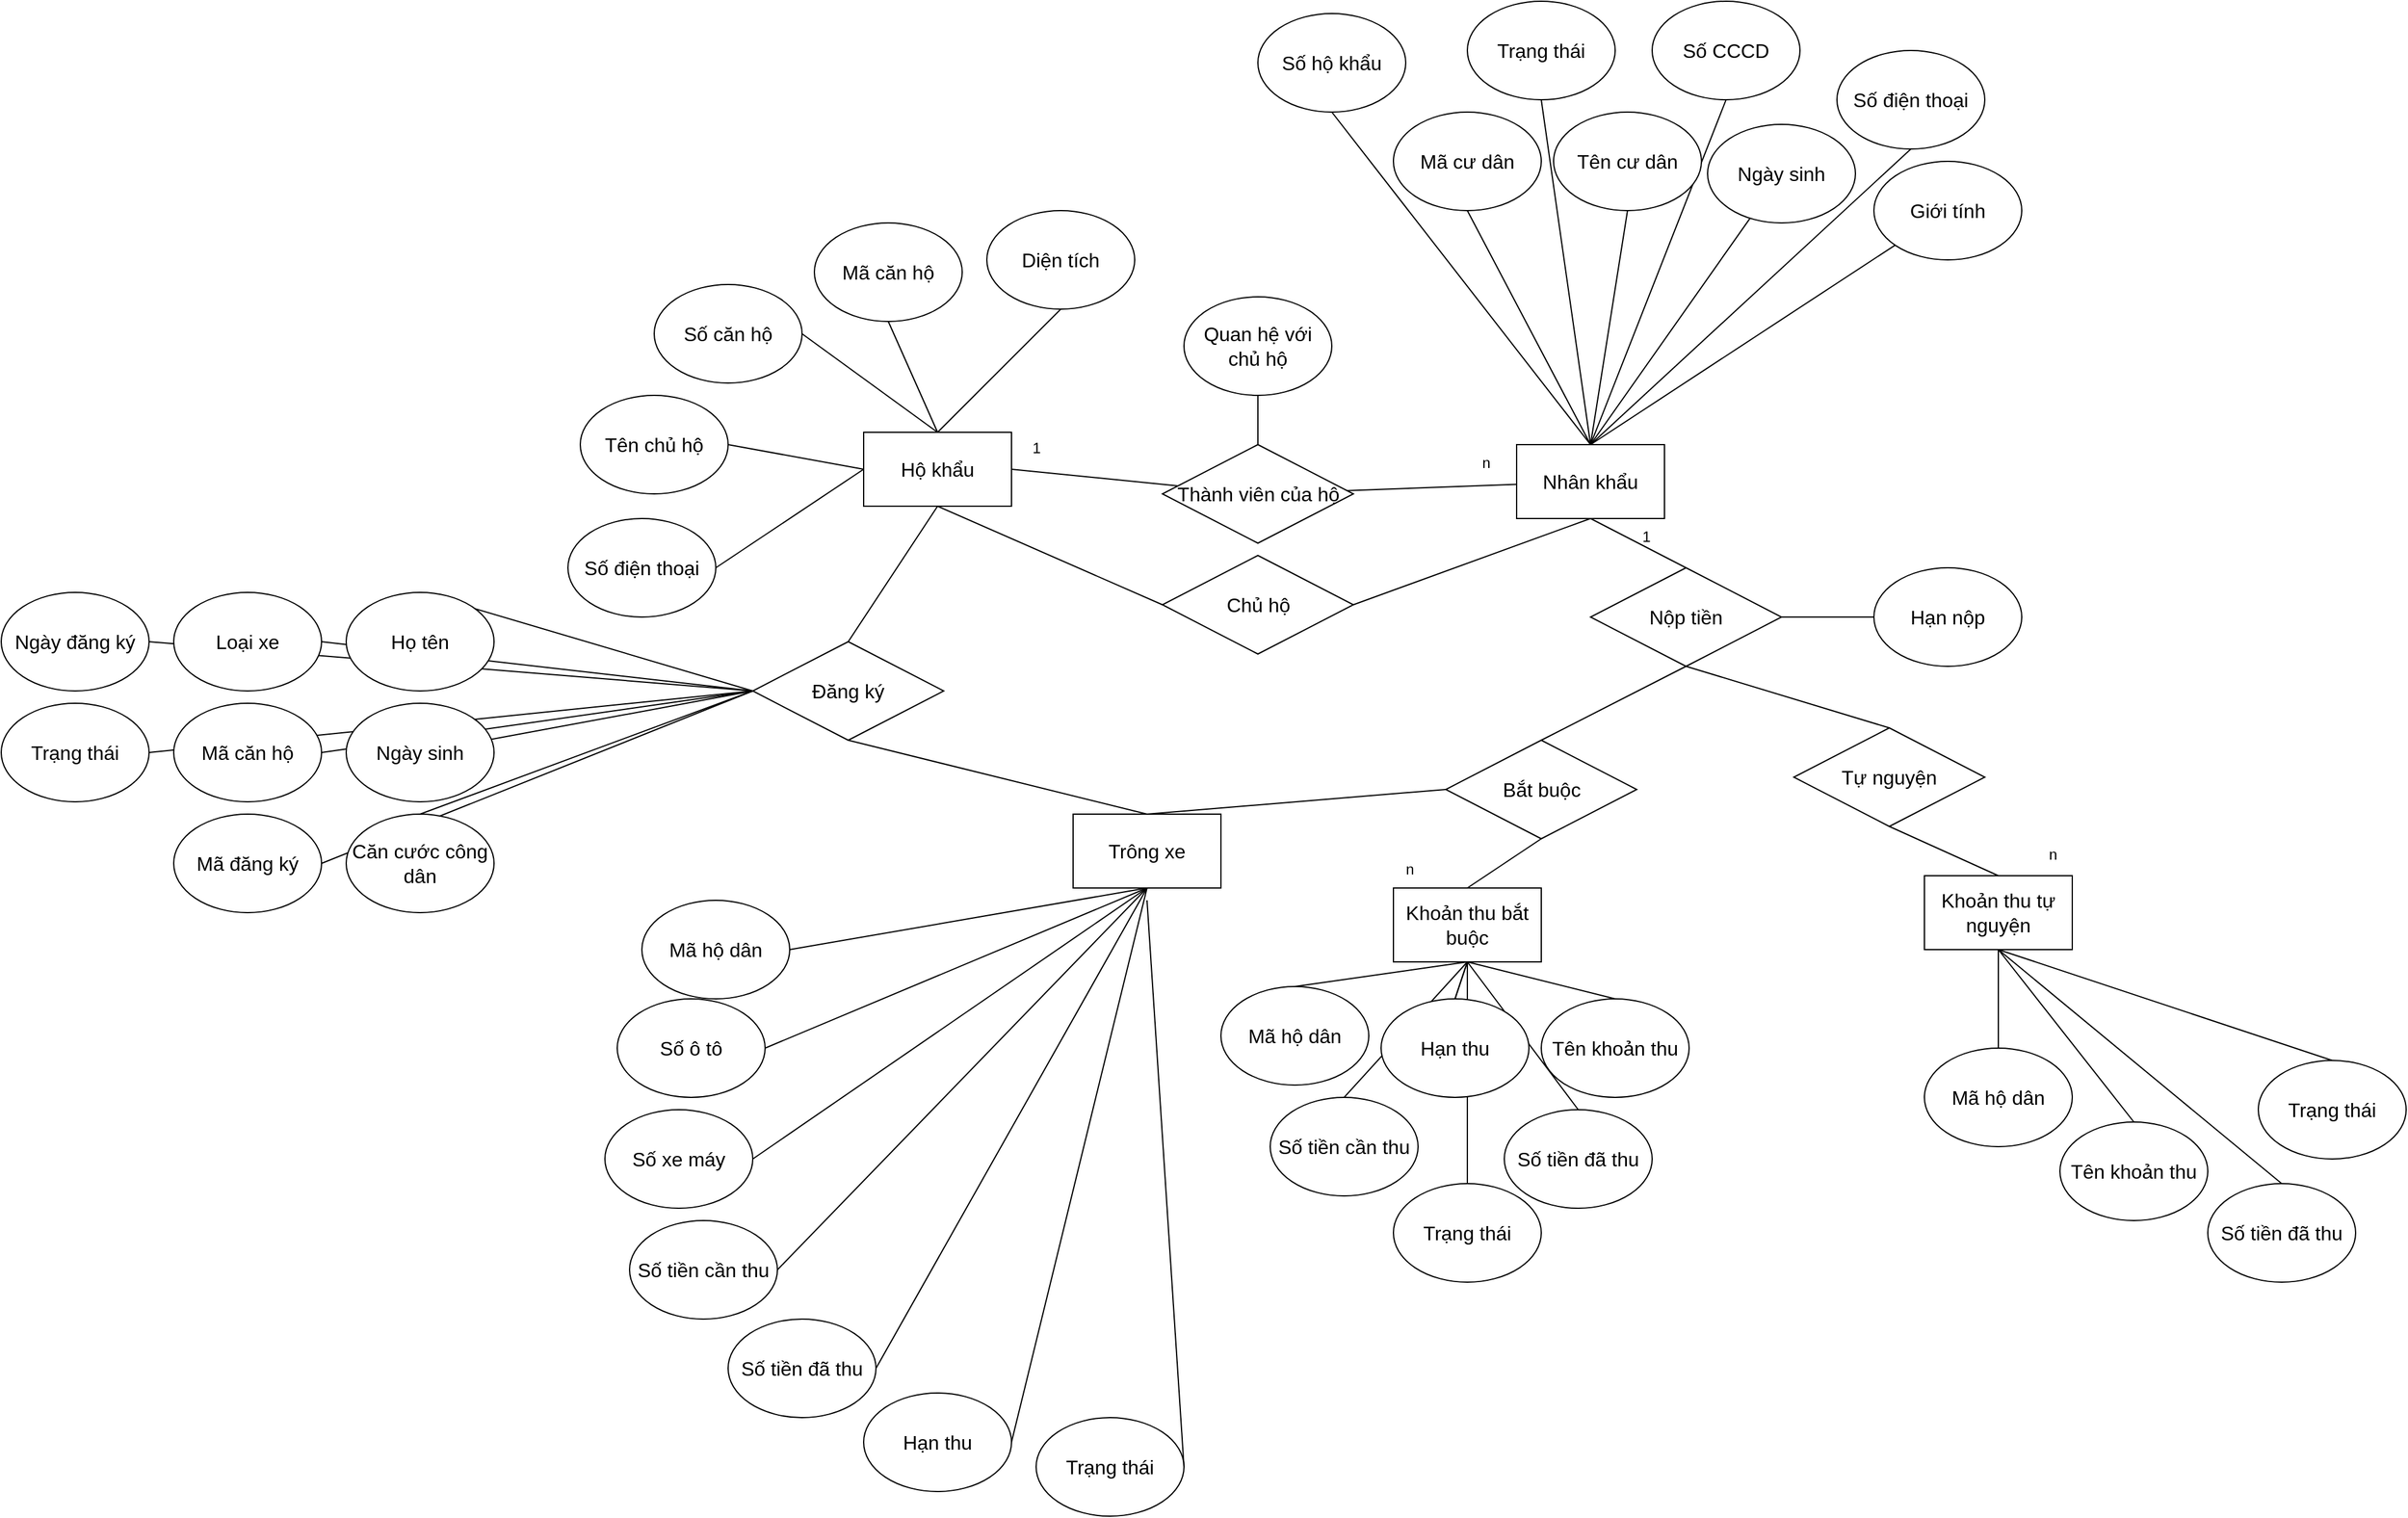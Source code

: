 <mxfile version="25.0.3">
  <diagram name="Trang-1" id="g0CzSQB-_3eGBy-AfXGg">
    <mxGraphModel dx="3452" dy="2592" grid="1" gridSize="10" guides="1" tooltips="1" connect="1" arrows="1" fold="1" page="1" pageScale="1" pageWidth="827" pageHeight="1169" math="0" shadow="0">
      <root>
        <mxCell id="0" />
        <mxCell id="1" parent="0" />
        <mxCell id="qePT4DMza2AUBYwKz2Ps-19" style="rounded=0;orthogonalLoop=1;jettySize=auto;html=1;exitX=0.5;exitY=0;exitDx=0;exitDy=0;entryX=0.5;entryY=1;entryDx=0;entryDy=0;endArrow=none;endFill=0;fontSize=16;" edge="1" parent="1" source="qePT4DMza2AUBYwKz2Ps-1" target="qePT4DMza2AUBYwKz2Ps-17">
          <mxGeometry relative="1" as="geometry" />
        </mxCell>
        <mxCell id="qePT4DMza2AUBYwKz2Ps-71" style="rounded=0;orthogonalLoop=1;jettySize=auto;html=1;exitX=0.5;exitY=1;exitDx=0;exitDy=0;entryX=0.5;entryY=0;entryDx=0;entryDy=0;endArrow=none;endFill=0;fontSize=16;" edge="1" parent="1" source="qePT4DMza2AUBYwKz2Ps-1" target="qePT4DMza2AUBYwKz2Ps-66">
          <mxGeometry relative="1" as="geometry" />
        </mxCell>
        <mxCell id="qePT4DMza2AUBYwKz2Ps-72" style="rounded=0;orthogonalLoop=1;jettySize=auto;html=1;exitX=0.5;exitY=1;exitDx=0;exitDy=0;entryX=0.5;entryY=0;entryDx=0;entryDy=0;endArrow=none;endFill=0;fontSize=16;" edge="1" parent="1" source="qePT4DMza2AUBYwKz2Ps-1" target="qePT4DMza2AUBYwKz2Ps-65">
          <mxGeometry relative="1" as="geometry" />
        </mxCell>
        <mxCell id="qePT4DMza2AUBYwKz2Ps-73" style="rounded=0;orthogonalLoop=1;jettySize=auto;html=1;exitX=0.5;exitY=1;exitDx=0;exitDy=0;entryX=0.5;entryY=0;entryDx=0;entryDy=0;endArrow=none;endFill=0;fontSize=16;" edge="1" parent="1" source="qePT4DMza2AUBYwKz2Ps-1" target="qePT4DMza2AUBYwKz2Ps-67">
          <mxGeometry relative="1" as="geometry" />
        </mxCell>
        <mxCell id="qePT4DMza2AUBYwKz2Ps-74" style="rounded=0;orthogonalLoop=1;jettySize=auto;html=1;exitX=0.5;exitY=1;exitDx=0;exitDy=0;entryX=0.5;entryY=0;entryDx=0;entryDy=0;endArrow=none;endFill=0;fontSize=16;" edge="1" parent="1" source="qePT4DMza2AUBYwKz2Ps-1" target="qePT4DMza2AUBYwKz2Ps-69">
          <mxGeometry relative="1" as="geometry" />
        </mxCell>
        <mxCell id="qePT4DMza2AUBYwKz2Ps-75" style="rounded=0;orthogonalLoop=1;jettySize=auto;html=1;exitX=0.5;exitY=1;exitDx=0;exitDy=0;entryX=0.5;entryY=0;entryDx=0;entryDy=0;endArrow=none;endFill=0;fontSize=16;" edge="1" parent="1" source="qePT4DMza2AUBYwKz2Ps-1" target="qePT4DMza2AUBYwKz2Ps-70">
          <mxGeometry relative="1" as="geometry" />
        </mxCell>
        <mxCell id="qePT4DMza2AUBYwKz2Ps-76" style="rounded=0;orthogonalLoop=1;jettySize=auto;html=1;exitX=0.5;exitY=1;exitDx=0;exitDy=0;entryX=0.5;entryY=0;entryDx=0;entryDy=0;endArrow=none;endFill=0;fontSize=16;" edge="1" parent="1" source="qePT4DMza2AUBYwKz2Ps-1" target="qePT4DMza2AUBYwKz2Ps-68">
          <mxGeometry relative="1" as="geometry" />
        </mxCell>
        <mxCell id="qePT4DMza2AUBYwKz2Ps-21" style="rounded=0;orthogonalLoop=1;jettySize=auto;html=1;exitX=0.5;exitY=0;exitDx=0;exitDy=0;entryX=0.5;entryY=1;entryDx=0;entryDy=0;endArrow=none;endFill=0;fontSize=16;" edge="1" parent="1" source="qePT4DMza2AUBYwKz2Ps-2" target="qePT4DMza2AUBYwKz2Ps-18">
          <mxGeometry relative="1" as="geometry" />
        </mxCell>
        <mxCell id="qePT4DMza2AUBYwKz2Ps-84" style="rounded=0;orthogonalLoop=1;jettySize=auto;html=1;exitX=0.5;exitY=1;exitDx=0;exitDy=0;endArrow=none;endFill=0;fontSize=16;" edge="1" parent="1" source="qePT4DMza2AUBYwKz2Ps-2" target="qePT4DMza2AUBYwKz2Ps-78">
          <mxGeometry relative="1" as="geometry" />
        </mxCell>
        <mxCell id="qePT4DMza2AUBYwKz2Ps-85" style="rounded=0;orthogonalLoop=1;jettySize=auto;html=1;exitX=0.5;exitY=1;exitDx=0;exitDy=0;entryX=0.5;entryY=0;entryDx=0;entryDy=0;endArrow=none;endFill=0;fontSize=16;" edge="1" parent="1" source="qePT4DMza2AUBYwKz2Ps-2" target="qePT4DMza2AUBYwKz2Ps-79">
          <mxGeometry relative="1" as="geometry" />
        </mxCell>
        <mxCell id="qePT4DMza2AUBYwKz2Ps-86" style="rounded=0;orthogonalLoop=1;jettySize=auto;html=1;exitX=0.5;exitY=1;exitDx=0;exitDy=0;entryX=0.5;entryY=0;entryDx=0;entryDy=0;endArrow=none;endFill=0;fontSize=16;" edge="1" parent="1" source="qePT4DMza2AUBYwKz2Ps-2" target="qePT4DMza2AUBYwKz2Ps-81">
          <mxGeometry relative="1" as="geometry" />
        </mxCell>
        <mxCell id="qePT4DMza2AUBYwKz2Ps-87" style="rounded=0;orthogonalLoop=1;jettySize=auto;html=1;exitX=0.5;exitY=1;exitDx=0;exitDy=0;entryX=0.5;entryY=0;entryDx=0;entryDy=0;endArrow=none;endFill=0;fontSize=16;" edge="1" parent="1" source="qePT4DMza2AUBYwKz2Ps-2" target="qePT4DMza2AUBYwKz2Ps-82">
          <mxGeometry relative="1" as="geometry" />
        </mxCell>
        <mxCell id="qePT4DMza2AUBYwKz2Ps-16" style="rounded=0;orthogonalLoop=1;jettySize=auto;html=1;exitX=0.5;exitY=1;exitDx=0;exitDy=0;entryX=0.5;entryY=0;entryDx=0;entryDy=0;endArrow=none;endFill=0;fontSize=16;" edge="1" parent="1" source="qePT4DMza2AUBYwKz2Ps-3" target="qePT4DMza2AUBYwKz2Ps-12">
          <mxGeometry relative="1" as="geometry" />
        </mxCell>
        <mxCell id="qePT4DMza2AUBYwKz2Ps-60" style="rounded=0;orthogonalLoop=1;jettySize=auto;html=1;exitX=0.5;exitY=0;exitDx=0;exitDy=0;entryX=0.5;entryY=1;entryDx=0;entryDy=0;endArrow=none;endFill=0;fontSize=16;" edge="1" parent="1" source="qePT4DMza2AUBYwKz2Ps-3" target="qePT4DMza2AUBYwKz2Ps-54">
          <mxGeometry relative="1" as="geometry" />
        </mxCell>
        <mxCell id="qePT4DMza2AUBYwKz2Ps-61" style="rounded=0;orthogonalLoop=1;jettySize=auto;html=1;exitX=0.5;exitY=0;exitDx=0;exitDy=0;endArrow=none;endFill=0;fontSize=16;" edge="1" parent="1" source="qePT4DMza2AUBYwKz2Ps-3" target="qePT4DMza2AUBYwKz2Ps-52">
          <mxGeometry relative="1" as="geometry" />
        </mxCell>
        <mxCell id="qePT4DMza2AUBYwKz2Ps-62" style="rounded=0;orthogonalLoop=1;jettySize=auto;html=1;exitX=0.5;exitY=0;exitDx=0;exitDy=0;entryX=0.5;entryY=1;entryDx=0;entryDy=0;endArrow=none;endFill=0;fontSize=16;" edge="1" parent="1" source="qePT4DMza2AUBYwKz2Ps-3" target="qePT4DMza2AUBYwKz2Ps-51">
          <mxGeometry relative="1" as="geometry" />
        </mxCell>
        <mxCell id="qePT4DMza2AUBYwKz2Ps-63" style="rounded=0;orthogonalLoop=1;jettySize=auto;html=1;exitX=0.5;exitY=0;exitDx=0;exitDy=0;entryX=0.5;entryY=1;entryDx=0;entryDy=0;endArrow=none;endFill=0;fontSize=16;" edge="1" parent="1" source="qePT4DMza2AUBYwKz2Ps-3" target="qePT4DMza2AUBYwKz2Ps-55">
          <mxGeometry relative="1" as="geometry" />
        </mxCell>
        <mxCell id="qePT4DMza2AUBYwKz2Ps-64" style="rounded=0;orthogonalLoop=1;jettySize=auto;html=1;exitX=0.5;exitY=0;exitDx=0;exitDy=0;entryX=0.5;entryY=1;entryDx=0;entryDy=0;endArrow=none;endFill=0;fontSize=16;" edge="1" parent="1" source="qePT4DMza2AUBYwKz2Ps-3" target="qePT4DMza2AUBYwKz2Ps-53">
          <mxGeometry relative="1" as="geometry" />
        </mxCell>
        <mxCell id="qePT4DMza2AUBYwKz2Ps-14" style="rounded=0;orthogonalLoop=1;jettySize=auto;html=1;exitX=0.5;exitY=1;exitDx=0;exitDy=0;entryX=0;entryY=0.5;entryDx=0;entryDy=0;endArrow=none;endFill=0;fontSize=16;" edge="1" parent="1" source="qePT4DMza2AUBYwKz2Ps-4" target="qePT4DMza2AUBYwKz2Ps-13">
          <mxGeometry relative="1" as="geometry" />
        </mxCell>
        <mxCell id="qePT4DMza2AUBYwKz2Ps-35" style="rounded=0;orthogonalLoop=1;jettySize=auto;html=1;exitX=0.5;exitY=1;exitDx=0;exitDy=0;entryX=0.5;entryY=0;entryDx=0;entryDy=0;endArrow=none;endFill=0;fontSize=16;" edge="1" parent="1" source="qePT4DMza2AUBYwKz2Ps-4" target="qePT4DMza2AUBYwKz2Ps-24">
          <mxGeometry relative="1" as="geometry" />
        </mxCell>
        <mxCell id="qePT4DMza2AUBYwKz2Ps-4" value="Hộ khẩu" style="rounded=0;whiteSpace=wrap;html=1;fontSize=16;" vertex="1" parent="1">
          <mxGeometry x="140" y="180" width="120" height="60" as="geometry" />
        </mxCell>
        <mxCell id="qePT4DMza2AUBYwKz2Ps-25" style="rounded=0;orthogonalLoop=1;jettySize=auto;html=1;exitX=0.5;exitY=0;exitDx=0;exitDy=0;entryX=0.5;entryY=1;entryDx=0;entryDy=0;endArrow=none;endFill=0;fontSize=16;" edge="1" parent="1" source="qePT4DMza2AUBYwKz2Ps-6" target="qePT4DMza2AUBYwKz2Ps-24">
          <mxGeometry relative="1" as="geometry" />
        </mxCell>
        <mxCell id="qePT4DMza2AUBYwKz2Ps-11" style="rounded=0;orthogonalLoop=1;jettySize=auto;html=1;entryX=0.5;entryY=0;entryDx=0;entryDy=0;endArrow=none;endFill=0;fontSize=16;" edge="1" parent="1" source="qePT4DMza2AUBYwKz2Ps-7" target="qePT4DMza2AUBYwKz2Ps-8">
          <mxGeometry relative="1" as="geometry" />
        </mxCell>
        <mxCell id="qePT4DMza2AUBYwKz2Ps-7" value="Quan hệ với chủ hộ" style="ellipse;whiteSpace=wrap;html=1;fontSize=16;" vertex="1" parent="1">
          <mxGeometry x="400" y="70" width="120" height="80" as="geometry" />
        </mxCell>
        <mxCell id="qePT4DMza2AUBYwKz2Ps-9" style="rounded=0;orthogonalLoop=1;jettySize=auto;html=1;entryX=1;entryY=0.5;entryDx=0;entryDy=0;endArrow=none;endFill=0;fontSize=16;" edge="1" parent="1" source="qePT4DMza2AUBYwKz2Ps-8" target="qePT4DMza2AUBYwKz2Ps-4">
          <mxGeometry relative="1" as="geometry" />
        </mxCell>
        <mxCell id="qePT4DMza2AUBYwKz2Ps-10" style="rounded=0;orthogonalLoop=1;jettySize=auto;html=1;endArrow=none;endFill=0;fontSize=16;" edge="1" parent="1" source="qePT4DMza2AUBYwKz2Ps-8" target="qePT4DMza2AUBYwKz2Ps-3">
          <mxGeometry relative="1" as="geometry" />
        </mxCell>
        <mxCell id="qePT4DMza2AUBYwKz2Ps-8" value="Thành viên của hộ" style="rhombus;whiteSpace=wrap;html=1;fontSize=16;" vertex="1" parent="1">
          <mxGeometry x="382.5" y="190" width="155" height="80" as="geometry" />
        </mxCell>
        <mxCell id="qePT4DMza2AUBYwKz2Ps-34" style="rounded=0;orthogonalLoop=1;jettySize=auto;html=1;exitX=1;exitY=0.5;exitDx=0;exitDy=0;entryX=0;entryY=0.5;entryDx=0;entryDy=0;endArrow=none;endFill=0;fontSize=16;" edge="1" parent="1" source="qePT4DMza2AUBYwKz2Ps-12" target="qePT4DMza2AUBYwKz2Ps-33">
          <mxGeometry relative="1" as="geometry" />
        </mxCell>
        <mxCell id="qePT4DMza2AUBYwKz2Ps-12" value="Nộp tiền" style="rhombus;whiteSpace=wrap;html=1;fontSize=16;" vertex="1" parent="1">
          <mxGeometry x="730" y="290" width="155" height="80" as="geometry" />
        </mxCell>
        <mxCell id="qePT4DMza2AUBYwKz2Ps-15" style="rounded=0;orthogonalLoop=1;jettySize=auto;html=1;exitX=1;exitY=0.5;exitDx=0;exitDy=0;entryX=0.5;entryY=1;entryDx=0;entryDy=0;endArrow=none;endFill=0;fontSize=16;" edge="1" parent="1" source="qePT4DMza2AUBYwKz2Ps-13" target="qePT4DMza2AUBYwKz2Ps-3">
          <mxGeometry relative="1" as="geometry" />
        </mxCell>
        <mxCell id="qePT4DMza2AUBYwKz2Ps-13" value="Chủ hộ" style="rhombus;whiteSpace=wrap;html=1;fontSize=16;" vertex="1" parent="1">
          <mxGeometry x="382.5" y="280" width="155" height="80" as="geometry" />
        </mxCell>
        <mxCell id="qePT4DMza2AUBYwKz2Ps-20" style="rounded=0;orthogonalLoop=1;jettySize=auto;html=1;exitX=0.5;exitY=0;exitDx=0;exitDy=0;entryX=0.5;entryY=1;entryDx=0;entryDy=0;endArrow=none;endFill=0;fontSize=16;" edge="1" parent="1" source="qePT4DMza2AUBYwKz2Ps-17" target="qePT4DMza2AUBYwKz2Ps-12">
          <mxGeometry relative="1" as="geometry" />
        </mxCell>
        <mxCell id="qePT4DMza2AUBYwKz2Ps-121" style="rounded=0;orthogonalLoop=1;jettySize=auto;html=1;exitX=0;exitY=0.5;exitDx=0;exitDy=0;entryX=0.5;entryY=0;entryDx=0;entryDy=0;endArrow=none;endFill=0;" edge="1" parent="1" source="qePT4DMza2AUBYwKz2Ps-17" target="qePT4DMza2AUBYwKz2Ps-6">
          <mxGeometry relative="1" as="geometry" />
        </mxCell>
        <mxCell id="qePT4DMza2AUBYwKz2Ps-17" value="Bắt buộc" style="rhombus;whiteSpace=wrap;html=1;fontSize=16;" vertex="1" parent="1">
          <mxGeometry x="612.5" y="430" width="155" height="80" as="geometry" />
        </mxCell>
        <mxCell id="qePT4DMza2AUBYwKz2Ps-22" style="rounded=0;orthogonalLoop=1;jettySize=auto;html=1;exitX=0.5;exitY=0;exitDx=0;exitDy=0;entryX=0.5;entryY=1;entryDx=0;entryDy=0;endArrow=none;endFill=0;fontSize=16;" edge="1" parent="1" source="qePT4DMza2AUBYwKz2Ps-18" target="qePT4DMza2AUBYwKz2Ps-12">
          <mxGeometry relative="1" as="geometry" />
        </mxCell>
        <mxCell id="qePT4DMza2AUBYwKz2Ps-18" value="Tự nguyện" style="rhombus;whiteSpace=wrap;html=1;fontSize=16;" vertex="1" parent="1">
          <mxGeometry x="895" y="420" width="155" height="80" as="geometry" />
        </mxCell>
        <mxCell id="qePT4DMza2AUBYwKz2Ps-30" style="rounded=0;orthogonalLoop=1;jettySize=auto;html=1;exitX=0;exitY=0.5;exitDx=0;exitDy=0;entryX=0.5;entryY=0;entryDx=0;entryDy=0;endArrow=none;endFill=0;fontSize=16;" edge="1" parent="1" source="qePT4DMza2AUBYwKz2Ps-24" target="qePT4DMza2AUBYwKz2Ps-27">
          <mxGeometry relative="1" as="geometry" />
        </mxCell>
        <mxCell id="qePT4DMza2AUBYwKz2Ps-31" style="rounded=0;orthogonalLoop=1;jettySize=auto;html=1;exitX=0;exitY=0.5;exitDx=0;exitDy=0;endArrow=none;endFill=0;fontSize=16;" edge="1" parent="1" source="qePT4DMza2AUBYwKz2Ps-24" target="qePT4DMza2AUBYwKz2Ps-28">
          <mxGeometry relative="1" as="geometry" />
        </mxCell>
        <mxCell id="qePT4DMza2AUBYwKz2Ps-32" style="rounded=0;orthogonalLoop=1;jettySize=auto;html=1;exitX=0;exitY=0.5;exitDx=0;exitDy=0;entryX=0.5;entryY=0;entryDx=0;entryDy=0;endArrow=none;endFill=0;fontSize=16;" edge="1" parent="1" source="qePT4DMza2AUBYwKz2Ps-24" target="qePT4DMza2AUBYwKz2Ps-29">
          <mxGeometry relative="1" as="geometry" />
        </mxCell>
        <mxCell id="qePT4DMza2AUBYwKz2Ps-127" style="rounded=0;orthogonalLoop=1;jettySize=auto;html=1;exitX=0;exitY=0.5;exitDx=0;exitDy=0;entryX=1;entryY=0.5;entryDx=0;entryDy=0;endArrow=none;endFill=0;" edge="1" parent="1" source="qePT4DMza2AUBYwKz2Ps-24" target="qePT4DMza2AUBYwKz2Ps-124">
          <mxGeometry relative="1" as="geometry" />
        </mxCell>
        <mxCell id="qePT4DMza2AUBYwKz2Ps-128" style="rounded=0;orthogonalLoop=1;jettySize=auto;html=1;exitX=0;exitY=0.5;exitDx=0;exitDy=0;entryX=1;entryY=0.5;entryDx=0;entryDy=0;endArrow=none;endFill=0;" edge="1" parent="1" source="qePT4DMza2AUBYwKz2Ps-24" target="qePT4DMza2AUBYwKz2Ps-123">
          <mxGeometry relative="1" as="geometry" />
        </mxCell>
        <mxCell id="qePT4DMza2AUBYwKz2Ps-129" style="rounded=0;orthogonalLoop=1;jettySize=auto;html=1;exitX=0;exitY=0.5;exitDx=0;exitDy=0;entryX=1;entryY=0.5;entryDx=0;entryDy=0;endArrow=none;endFill=0;" edge="1" parent="1" source="qePT4DMza2AUBYwKz2Ps-24" target="qePT4DMza2AUBYwKz2Ps-122">
          <mxGeometry relative="1" as="geometry" />
        </mxCell>
        <mxCell id="qePT4DMza2AUBYwKz2Ps-130" style="rounded=0;orthogonalLoop=1;jettySize=auto;html=1;exitX=0;exitY=0.5;exitDx=0;exitDy=0;entryX=1;entryY=0.5;entryDx=0;entryDy=0;endArrow=none;endFill=0;" edge="1" parent="1" source="qePT4DMza2AUBYwKz2Ps-24" target="qePT4DMza2AUBYwKz2Ps-125">
          <mxGeometry relative="1" as="geometry" />
        </mxCell>
        <mxCell id="qePT4DMza2AUBYwKz2Ps-131" style="rounded=0;orthogonalLoop=1;jettySize=auto;html=1;exitX=0;exitY=0.5;exitDx=0;exitDy=0;entryX=1;entryY=0.5;entryDx=0;entryDy=0;endArrow=none;endFill=0;" edge="1" parent="1" source="qePT4DMza2AUBYwKz2Ps-24" target="qePT4DMza2AUBYwKz2Ps-126">
          <mxGeometry relative="1" as="geometry" />
        </mxCell>
        <mxCell id="qePT4DMza2AUBYwKz2Ps-24" value="Đăng ký" style="rhombus;whiteSpace=wrap;html=1;fontSize=16;" vertex="1" parent="1">
          <mxGeometry x="50" y="350" width="155" height="80" as="geometry" />
        </mxCell>
        <mxCell id="qePT4DMza2AUBYwKz2Ps-33" value="Hạn nộp" style="ellipse;whiteSpace=wrap;html=1;fontSize=16;" vertex="1" parent="1">
          <mxGeometry x="960" y="290" width="120" height="80" as="geometry" />
        </mxCell>
        <mxCell id="qePT4DMza2AUBYwKz2Ps-41" style="rounded=0;orthogonalLoop=1;jettySize=auto;html=1;exitX=0.5;exitY=1;exitDx=0;exitDy=0;entryX=0.5;entryY=0;entryDx=0;entryDy=0;endArrow=none;endFill=0;fontSize=16;" edge="1" parent="1" source="qePT4DMza2AUBYwKz2Ps-36" target="qePT4DMza2AUBYwKz2Ps-4">
          <mxGeometry relative="1" as="geometry" />
        </mxCell>
        <mxCell id="qePT4DMza2AUBYwKz2Ps-44" style="rounded=0;orthogonalLoop=1;jettySize=auto;html=1;exitX=0.5;exitY=1;exitDx=0;exitDy=0;entryX=0.5;entryY=0;entryDx=0;entryDy=0;endArrow=none;endFill=0;fontSize=16;" edge="1" parent="1" source="qePT4DMza2AUBYwKz2Ps-37" target="qePT4DMza2AUBYwKz2Ps-4">
          <mxGeometry relative="1" as="geometry" />
        </mxCell>
        <mxCell id="qePT4DMza2AUBYwKz2Ps-42" style="rounded=0;orthogonalLoop=1;jettySize=auto;html=1;exitX=1;exitY=0.5;exitDx=0;exitDy=0;entryX=0.5;entryY=0;entryDx=0;entryDy=0;endArrow=none;endFill=0;fontSize=16;" edge="1" parent="1" source="qePT4DMza2AUBYwKz2Ps-38" target="qePT4DMza2AUBYwKz2Ps-4">
          <mxGeometry relative="1" as="geometry" />
        </mxCell>
        <mxCell id="qePT4DMza2AUBYwKz2Ps-47" style="rounded=0;orthogonalLoop=1;jettySize=auto;html=1;exitX=1;exitY=0.5;exitDx=0;exitDy=0;entryX=0;entryY=0.5;entryDx=0;entryDy=0;endArrow=none;endFill=0;fontSize=16;" edge="1" parent="1" source="qePT4DMza2AUBYwKz2Ps-39" target="qePT4DMza2AUBYwKz2Ps-4">
          <mxGeometry relative="1" as="geometry" />
        </mxCell>
        <mxCell id="qePT4DMza2AUBYwKz2Ps-46" style="rounded=0;orthogonalLoop=1;jettySize=auto;html=1;exitX=1;exitY=0.5;exitDx=0;exitDy=0;entryX=0;entryY=0.5;entryDx=0;entryDy=0;endArrow=none;endFill=0;fontSize=16;" edge="1" parent="1" source="qePT4DMza2AUBYwKz2Ps-40" target="qePT4DMza2AUBYwKz2Ps-4">
          <mxGeometry relative="1" as="geometry" />
        </mxCell>
        <mxCell id="qePT4DMza2AUBYwKz2Ps-56" style="rounded=0;orthogonalLoop=1;jettySize=auto;html=1;exitX=0.5;exitY=1;exitDx=0;exitDy=0;endArrow=none;endFill=0;entryX=0.5;entryY=0;entryDx=0;entryDy=0;fontSize=16;" edge="1" parent="1" source="qePT4DMza2AUBYwKz2Ps-48" target="qePT4DMza2AUBYwKz2Ps-3">
          <mxGeometry relative="1" as="geometry" />
        </mxCell>
        <mxCell id="qePT4DMza2AUBYwKz2Ps-57" style="rounded=0;orthogonalLoop=1;jettySize=auto;html=1;exitX=0.5;exitY=1;exitDx=0;exitDy=0;entryX=0.5;entryY=0;entryDx=0;entryDy=0;endArrow=none;endFill=0;fontSize=16;" edge="1" parent="1" source="qePT4DMza2AUBYwKz2Ps-49" target="qePT4DMza2AUBYwKz2Ps-3">
          <mxGeometry relative="1" as="geometry" />
        </mxCell>
        <mxCell id="qePT4DMza2AUBYwKz2Ps-58" style="rounded=0;orthogonalLoop=1;jettySize=auto;html=1;entryX=0.5;entryY=0;entryDx=0;entryDy=0;endArrow=none;endFill=0;fontSize=16;" edge="1" parent="1" source="qePT4DMza2AUBYwKz2Ps-50" target="qePT4DMza2AUBYwKz2Ps-3">
          <mxGeometry relative="1" as="geometry" />
        </mxCell>
        <mxCell id="qePT4DMza2AUBYwKz2Ps-77" value="" style="rounded=0;orthogonalLoop=1;jettySize=auto;html=1;exitX=0.5;exitY=1;exitDx=0;exitDy=0;entryX=0.5;entryY=0;entryDx=0;entryDy=0;endArrow=none;endFill=0;fontSize=16;" edge="1" parent="1" source="qePT4DMza2AUBYwKz2Ps-1" target="qePT4DMza2AUBYwKz2Ps-65">
          <mxGeometry relative="1" as="geometry">
            <mxPoint x="560" y="600" as="sourcePoint" />
            <mxPoint x="713" y="790" as="targetPoint" />
          </mxGeometry>
        </mxCell>
        <mxCell id="qePT4DMza2AUBYwKz2Ps-106" value="1" style="text;html=1;align=center;verticalAlign=middle;resizable=0;points=[];autosize=1;strokeColor=none;fillColor=none;" vertex="1" parent="1">
          <mxGeometry x="265" y="178" width="30" height="30" as="geometry" />
        </mxCell>
        <mxCell id="qePT4DMza2AUBYwKz2Ps-107" value="n" style="text;html=1;align=center;verticalAlign=middle;resizable=0;points=[];autosize=1;strokeColor=none;fillColor=none;" vertex="1" parent="1">
          <mxGeometry x="630" y="190" width="30" height="30" as="geometry" />
        </mxCell>
        <mxCell id="qePT4DMza2AUBYwKz2Ps-111" value="" style="group" vertex="1" connectable="0" parent="1">
          <mxGeometry x="-70" y="560" width="470" height="500" as="geometry" />
        </mxCell>
        <mxCell id="qePT4DMza2AUBYwKz2Ps-88" value="Số tiền đã thu" style="ellipse;whiteSpace=wrap;html=1;fontSize=16;" vertex="1" parent="qePT4DMza2AUBYwKz2Ps-111">
          <mxGeometry x="100" y="340" width="120" height="80" as="geometry" />
        </mxCell>
        <mxCell id="qePT4DMza2AUBYwKz2Ps-89" value="Số tiền cần thu" style="ellipse;whiteSpace=wrap;html=1;fontSize=16;" vertex="1" parent="qePT4DMza2AUBYwKz2Ps-111">
          <mxGeometry x="20" y="260" width="120" height="80" as="geometry" />
        </mxCell>
        <mxCell id="qePT4DMza2AUBYwKz2Ps-90" value="Số ô tô" style="ellipse;whiteSpace=wrap;html=1;fontSize=16;" vertex="1" parent="qePT4DMza2AUBYwKz2Ps-111">
          <mxGeometry x="10" y="80" width="120" height="80" as="geometry" />
        </mxCell>
        <mxCell id="qePT4DMza2AUBYwKz2Ps-91" value="Số xe máy" style="ellipse;whiteSpace=wrap;html=1;fontSize=16;" vertex="1" parent="qePT4DMza2AUBYwKz2Ps-111">
          <mxGeometry y="170" width="120" height="80" as="geometry" />
        </mxCell>
        <mxCell id="qePT4DMza2AUBYwKz2Ps-92" value="Mã hộ dân" style="ellipse;whiteSpace=wrap;html=1;fontSize=16;" vertex="1" parent="qePT4DMza2AUBYwKz2Ps-111">
          <mxGeometry x="30" width="120" height="80" as="geometry" />
        </mxCell>
        <mxCell id="qePT4DMza2AUBYwKz2Ps-93" value="Hạn thu" style="ellipse;whiteSpace=wrap;html=1;fontSize=16;" vertex="1" parent="qePT4DMza2AUBYwKz2Ps-111">
          <mxGeometry x="210" y="400" width="120" height="80" as="geometry" />
        </mxCell>
        <mxCell id="qePT4DMza2AUBYwKz2Ps-94" value="Trạng thái" style="ellipse;whiteSpace=wrap;html=1;fontSize=16;" vertex="1" parent="qePT4DMza2AUBYwKz2Ps-111">
          <mxGeometry x="350" y="420" width="120" height="80" as="geometry" />
        </mxCell>
        <mxCell id="qePT4DMza2AUBYwKz2Ps-6" value="Trông xe" style="rounded=0;whiteSpace=wrap;html=1;fontSize=16;" vertex="1" parent="1">
          <mxGeometry x="310" y="490" width="120" height="60" as="geometry" />
        </mxCell>
        <mxCell id="qePT4DMza2AUBYwKz2Ps-95" style="rounded=0;orthogonalLoop=1;jettySize=auto;html=1;exitX=0.5;exitY=1;exitDx=0;exitDy=0;entryX=1;entryY=0.5;entryDx=0;entryDy=0;endArrow=none;endFill=0;" edge="1" parent="1" source="qePT4DMza2AUBYwKz2Ps-6" target="qePT4DMza2AUBYwKz2Ps-92">
          <mxGeometry relative="1" as="geometry" />
        </mxCell>
        <mxCell id="qePT4DMza2AUBYwKz2Ps-96" style="rounded=0;orthogonalLoop=1;jettySize=auto;html=1;exitX=0.5;exitY=1;exitDx=0;exitDy=0;entryX=1;entryY=0.5;entryDx=0;entryDy=0;endArrow=none;endFill=0;" edge="1" parent="1" source="qePT4DMza2AUBYwKz2Ps-6" target="qePT4DMza2AUBYwKz2Ps-90">
          <mxGeometry relative="1" as="geometry" />
        </mxCell>
        <mxCell id="qePT4DMza2AUBYwKz2Ps-97" style="rounded=0;orthogonalLoop=1;jettySize=auto;html=1;exitX=0.5;exitY=1;exitDx=0;exitDy=0;entryX=1;entryY=0.5;entryDx=0;entryDy=0;endArrow=none;endFill=0;" edge="1" parent="1" source="qePT4DMza2AUBYwKz2Ps-6" target="qePT4DMza2AUBYwKz2Ps-91">
          <mxGeometry relative="1" as="geometry" />
        </mxCell>
        <mxCell id="qePT4DMza2AUBYwKz2Ps-98" style="rounded=0;orthogonalLoop=1;jettySize=auto;html=1;entryX=1;entryY=0.5;entryDx=0;entryDy=0;endArrow=none;endFill=0;" edge="1" parent="1" target="qePT4DMza2AUBYwKz2Ps-94">
          <mxGeometry relative="1" as="geometry">
            <mxPoint x="370" y="560" as="sourcePoint" />
          </mxGeometry>
        </mxCell>
        <mxCell id="qePT4DMza2AUBYwKz2Ps-99" style="rounded=0;orthogonalLoop=1;jettySize=auto;html=1;exitX=0.5;exitY=1;exitDx=0;exitDy=0;entryX=1;entryY=0.5;entryDx=0;entryDy=0;endArrow=none;endFill=0;" edge="1" parent="1" source="qePT4DMza2AUBYwKz2Ps-6" target="qePT4DMza2AUBYwKz2Ps-88">
          <mxGeometry relative="1" as="geometry" />
        </mxCell>
        <mxCell id="qePT4DMza2AUBYwKz2Ps-100" style="rounded=0;orthogonalLoop=1;jettySize=auto;html=1;exitX=0.5;exitY=1;exitDx=0;exitDy=0;entryX=1;entryY=0.5;entryDx=0;entryDy=0;endArrow=none;endFill=0;" edge="1" parent="1" source="qePT4DMza2AUBYwKz2Ps-6" target="qePT4DMza2AUBYwKz2Ps-89">
          <mxGeometry relative="1" as="geometry" />
        </mxCell>
        <mxCell id="qePT4DMza2AUBYwKz2Ps-101" style="rounded=0;orthogonalLoop=1;jettySize=auto;html=1;exitX=0.5;exitY=1;exitDx=0;exitDy=0;entryX=1;entryY=0.5;entryDx=0;entryDy=0;endArrow=none;endFill=0;" edge="1" parent="1" source="qePT4DMza2AUBYwKz2Ps-6" target="qePT4DMza2AUBYwKz2Ps-93">
          <mxGeometry relative="1" as="geometry" />
        </mxCell>
        <mxCell id="qePT4DMza2AUBYwKz2Ps-113" value="" style="group" vertex="1" connectable="0" parent="1">
          <mxGeometry x="430" y="630" width="380" height="240" as="geometry" />
        </mxCell>
        <mxCell id="qePT4DMza2AUBYwKz2Ps-66" value="Mã hộ dân" style="ellipse;whiteSpace=wrap;html=1;fontSize=16;" vertex="1" parent="qePT4DMza2AUBYwKz2Ps-113">
          <mxGeometry width="120" height="80" as="geometry" />
        </mxCell>
        <mxCell id="qePT4DMza2AUBYwKz2Ps-67" value="Tên khoản thu" style="ellipse;whiteSpace=wrap;html=1;fontSize=16;" vertex="1" parent="qePT4DMza2AUBYwKz2Ps-113">
          <mxGeometry x="260" y="10" width="120" height="80" as="geometry" />
        </mxCell>
        <mxCell id="qePT4DMza2AUBYwKz2Ps-68" value="Số tiền cần thu" style="ellipse;whiteSpace=wrap;html=1;fontSize=16;" vertex="1" parent="qePT4DMza2AUBYwKz2Ps-113">
          <mxGeometry x="40" y="90" width="120" height="80" as="geometry" />
        </mxCell>
        <mxCell id="qePT4DMza2AUBYwKz2Ps-69" value="Số tiền đã thu" style="ellipse;whiteSpace=wrap;html=1;fontSize=16;" vertex="1" parent="qePT4DMza2AUBYwKz2Ps-113">
          <mxGeometry x="230" y="100" width="120" height="80" as="geometry" />
        </mxCell>
        <mxCell id="qePT4DMza2AUBYwKz2Ps-70" value="Trạng thái" style="ellipse;whiteSpace=wrap;html=1;fontSize=16;" vertex="1" parent="qePT4DMza2AUBYwKz2Ps-113">
          <mxGeometry x="140" y="160" width="120" height="80" as="geometry" />
        </mxCell>
        <mxCell id="qePT4DMza2AUBYwKz2Ps-65" value="Hạn thu" style="ellipse;whiteSpace=wrap;html=1;fontSize=16;" vertex="1" parent="qePT4DMza2AUBYwKz2Ps-113">
          <mxGeometry x="130" y="10" width="120" height="80" as="geometry" />
        </mxCell>
        <mxCell id="qePT4DMza2AUBYwKz2Ps-114" value="" style="group" vertex="1" connectable="0" parent="1">
          <mxGeometry x="1001" y="680" width="391" height="190" as="geometry" />
        </mxCell>
        <mxCell id="qePT4DMza2AUBYwKz2Ps-78" value="Mã hộ dân" style="ellipse;whiteSpace=wrap;html=1;fontSize=16;" vertex="1" parent="qePT4DMza2AUBYwKz2Ps-114">
          <mxGeometry width="120" height="80" as="geometry" />
        </mxCell>
        <mxCell id="qePT4DMza2AUBYwKz2Ps-79" value="Tên khoản thu" style="ellipse;whiteSpace=wrap;html=1;fontSize=16;" vertex="1" parent="qePT4DMza2AUBYwKz2Ps-114">
          <mxGeometry x="110" y="60" width="120" height="80" as="geometry" />
        </mxCell>
        <mxCell id="qePT4DMza2AUBYwKz2Ps-81" value="Số tiền đã thu" style="ellipse;whiteSpace=wrap;html=1;fontSize=16;" vertex="1" parent="qePT4DMza2AUBYwKz2Ps-114">
          <mxGeometry x="230" y="110" width="120" height="80" as="geometry" />
        </mxCell>
        <mxCell id="qePT4DMza2AUBYwKz2Ps-82" value="Trạng thái" style="ellipse;whiteSpace=wrap;html=1;fontSize=16;" vertex="1" parent="qePT4DMza2AUBYwKz2Ps-114">
          <mxGeometry x="271" y="10" width="120" height="80" as="geometry" />
        </mxCell>
        <mxCell id="qePT4DMza2AUBYwKz2Ps-115" value="" style="group" vertex="1" connectable="0" parent="1">
          <mxGeometry x="1001" y="508" width="120" height="92" as="geometry" />
        </mxCell>
        <mxCell id="qePT4DMza2AUBYwKz2Ps-2" value="Khoản thu tự nguyện" style="rounded=0;whiteSpace=wrap;html=1;fontSize=16;" vertex="1" parent="qePT4DMza2AUBYwKz2Ps-115">
          <mxGeometry y="32" width="120" height="60" as="geometry" />
        </mxCell>
        <mxCell id="qePT4DMza2AUBYwKz2Ps-110" value="n" style="text;html=1;align=center;verticalAlign=middle;resizable=0;points=[];autosize=1;strokeColor=none;fillColor=none;" vertex="1" parent="qePT4DMza2AUBYwKz2Ps-115">
          <mxGeometry x="89" width="30" height="30" as="geometry" />
        </mxCell>
        <mxCell id="qePT4DMza2AUBYwKz2Ps-116" value="" style="group" vertex="1" connectable="0" parent="1">
          <mxGeometry x="567.5" y="520" width="122.5" height="90" as="geometry" />
        </mxCell>
        <mxCell id="qePT4DMza2AUBYwKz2Ps-1" value="Khoản thu bắt buộc" style="rounded=0;whiteSpace=wrap;html=1;fontSize=16;" vertex="1" parent="qePT4DMza2AUBYwKz2Ps-116">
          <mxGeometry x="2.5" y="30" width="120" height="60" as="geometry" />
        </mxCell>
        <mxCell id="qePT4DMza2AUBYwKz2Ps-109" value="n" style="text;html=1;align=center;verticalAlign=middle;resizable=0;points=[];autosize=1;strokeColor=none;fillColor=none;" vertex="1" parent="qePT4DMza2AUBYwKz2Ps-116">
          <mxGeometry width="30" height="30" as="geometry" />
        </mxCell>
        <mxCell id="qePT4DMza2AUBYwKz2Ps-117" value="" style="group" vertex="1" connectable="0" parent="1">
          <mxGeometry x="670" y="190" width="120" height="90" as="geometry" />
        </mxCell>
        <mxCell id="qePT4DMza2AUBYwKz2Ps-3" value="Nhân khẩu" style="rounded=0;whiteSpace=wrap;html=1;fontSize=16;" vertex="1" parent="qePT4DMza2AUBYwKz2Ps-117">
          <mxGeometry width="120" height="60" as="geometry" />
        </mxCell>
        <mxCell id="qePT4DMza2AUBYwKz2Ps-108" value="1" style="text;html=1;align=center;verticalAlign=middle;resizable=0;points=[];autosize=1;strokeColor=none;fillColor=none;" vertex="1" parent="qePT4DMza2AUBYwKz2Ps-117">
          <mxGeometry x="90" y="60" width="30" height="30" as="geometry" />
        </mxCell>
        <mxCell id="qePT4DMza2AUBYwKz2Ps-118" value="" style="group" vertex="1" connectable="0" parent="1">
          <mxGeometry x="460" y="-170" width="620" height="210" as="geometry" />
        </mxCell>
        <mxCell id="qePT4DMza2AUBYwKz2Ps-48" value="Mã cư dân" style="ellipse;whiteSpace=wrap;html=1;fontSize=16;" vertex="1" parent="qePT4DMza2AUBYwKz2Ps-118">
          <mxGeometry x="110" y="90" width="120" height="80" as="geometry" />
        </mxCell>
        <mxCell id="qePT4DMza2AUBYwKz2Ps-49" value="Tên cư dân" style="ellipse;whiteSpace=wrap;html=1;fontSize=16;" vertex="1" parent="qePT4DMza2AUBYwKz2Ps-118">
          <mxGeometry x="240" y="90" width="120" height="80" as="geometry" />
        </mxCell>
        <mxCell id="qePT4DMza2AUBYwKz2Ps-50" value="Ngày sinh" style="ellipse;whiteSpace=wrap;html=1;fontSize=16;" vertex="1" parent="qePT4DMza2AUBYwKz2Ps-118">
          <mxGeometry x="365" y="100" width="120" height="80" as="geometry" />
        </mxCell>
        <mxCell id="qePT4DMza2AUBYwKz2Ps-51" value="Số CCCD" style="ellipse;whiteSpace=wrap;html=1;fontSize=16;" vertex="1" parent="qePT4DMza2AUBYwKz2Ps-118">
          <mxGeometry x="320" width="120" height="80" as="geometry" />
        </mxCell>
        <mxCell id="qePT4DMza2AUBYwKz2Ps-52" value="Giới tính" style="ellipse;whiteSpace=wrap;html=1;fontSize=16;" vertex="1" parent="qePT4DMza2AUBYwKz2Ps-118">
          <mxGeometry x="500" y="130" width="120" height="80" as="geometry" />
        </mxCell>
        <mxCell id="qePT4DMza2AUBYwKz2Ps-53" value="Số điện thoại" style="ellipse;whiteSpace=wrap;html=1;fontSize=16;" vertex="1" parent="qePT4DMza2AUBYwKz2Ps-118">
          <mxGeometry x="470" y="40" width="120" height="80" as="geometry" />
        </mxCell>
        <mxCell id="qePT4DMza2AUBYwKz2Ps-54" value="Số hộ khẩu" style="ellipse;whiteSpace=wrap;html=1;fontSize=16;" vertex="1" parent="qePT4DMza2AUBYwKz2Ps-118">
          <mxGeometry y="10" width="120" height="80" as="geometry" />
        </mxCell>
        <mxCell id="qePT4DMza2AUBYwKz2Ps-55" value="Trạng thái" style="ellipse;whiteSpace=wrap;html=1;fontSize=16;" vertex="1" parent="qePT4DMza2AUBYwKz2Ps-118">
          <mxGeometry x="170" width="120" height="80" as="geometry" />
        </mxCell>
        <mxCell id="qePT4DMza2AUBYwKz2Ps-119" value="" style="group" vertex="1" connectable="0" parent="1">
          <mxGeometry x="-100" width="460" height="330" as="geometry" />
        </mxCell>
        <mxCell id="qePT4DMza2AUBYwKz2Ps-36" value="Mã căn hộ" style="ellipse;whiteSpace=wrap;html=1;fontSize=16;" vertex="1" parent="qePT4DMza2AUBYwKz2Ps-119">
          <mxGeometry x="200" y="10" width="120" height="80" as="geometry" />
        </mxCell>
        <mxCell id="qePT4DMza2AUBYwKz2Ps-37" value="Diện tích" style="ellipse;whiteSpace=wrap;html=1;fontSize=16;" vertex="1" parent="qePT4DMza2AUBYwKz2Ps-119">
          <mxGeometry x="340" width="120" height="80" as="geometry" />
        </mxCell>
        <mxCell id="qePT4DMza2AUBYwKz2Ps-38" value="Số căn hộ" style="ellipse;whiteSpace=wrap;html=1;fontSize=16;" vertex="1" parent="qePT4DMza2AUBYwKz2Ps-119">
          <mxGeometry x="70" y="60" width="120" height="80" as="geometry" />
        </mxCell>
        <mxCell id="qePT4DMza2AUBYwKz2Ps-39" value="Số điện thoại" style="ellipse;whiteSpace=wrap;html=1;fontSize=16;" vertex="1" parent="qePT4DMza2AUBYwKz2Ps-119">
          <mxGeometry y="250" width="120" height="80" as="geometry" />
        </mxCell>
        <mxCell id="qePT4DMza2AUBYwKz2Ps-40" value="Tên chủ hộ" style="ellipse;whiteSpace=wrap;html=1;fontSize=16;" vertex="1" parent="qePT4DMza2AUBYwKz2Ps-119">
          <mxGeometry x="10" y="150" width="120" height="80" as="geometry" />
        </mxCell>
        <mxCell id="qePT4DMza2AUBYwKz2Ps-27" value="Họ tên" style="ellipse;whiteSpace=wrap;html=1;fontSize=16;container=0;" vertex="1" parent="1">
          <mxGeometry x="-280" y="310" width="120" height="80" as="geometry" />
        </mxCell>
        <mxCell id="qePT4DMza2AUBYwKz2Ps-28" value="Ngày sinh" style="ellipse;whiteSpace=wrap;html=1;fontSize=16;container=0;" vertex="1" parent="1">
          <mxGeometry x="-280" y="400" width="120" height="80" as="geometry" />
        </mxCell>
        <mxCell id="qePT4DMza2AUBYwKz2Ps-29" value="Căn cước công dân" style="ellipse;whiteSpace=wrap;html=1;fontSize=16;container=0;" vertex="1" parent="1">
          <mxGeometry x="-280" y="490" width="120" height="80" as="geometry" />
        </mxCell>
        <mxCell id="qePT4DMza2AUBYwKz2Ps-122" value="Mã đăng ký" style="ellipse;whiteSpace=wrap;html=1;fontSize=16;container=0;" vertex="1" parent="1">
          <mxGeometry x="-420" y="490" width="120" height="80" as="geometry" />
        </mxCell>
        <mxCell id="qePT4DMza2AUBYwKz2Ps-123" value="Mã căn hộ" style="ellipse;whiteSpace=wrap;html=1;fontSize=16;container=0;" vertex="1" parent="1">
          <mxGeometry x="-420" y="400" width="120" height="80" as="geometry" />
        </mxCell>
        <mxCell id="qePT4DMza2AUBYwKz2Ps-124" value="Loại xe" style="ellipse;whiteSpace=wrap;html=1;fontSize=16;container=0;" vertex="1" parent="1">
          <mxGeometry x="-420" y="310" width="120" height="80" as="geometry" />
        </mxCell>
        <mxCell id="qePT4DMza2AUBYwKz2Ps-125" value="Ngày đăng ký" style="ellipse;whiteSpace=wrap;html=1;fontSize=16;container=0;" vertex="1" parent="1">
          <mxGeometry x="-560" y="310" width="120" height="80" as="geometry" />
        </mxCell>
        <mxCell id="qePT4DMza2AUBYwKz2Ps-126" value="Trạng thái" style="ellipse;whiteSpace=wrap;html=1;fontSize=16;container=0;" vertex="1" parent="1">
          <mxGeometry x="-560" y="400" width="120" height="80" as="geometry" />
        </mxCell>
      </root>
    </mxGraphModel>
  </diagram>
</mxfile>
